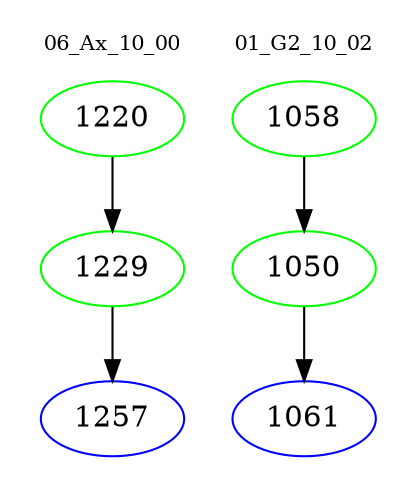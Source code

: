 digraph{
subgraph cluster_0 {
color = white
label = "06_Ax_10_00";
fontsize=10;
T0_1220 [label="1220", color="green"]
T0_1220 -> T0_1229 [color="black"]
T0_1229 [label="1229", color="green"]
T0_1229 -> T0_1257 [color="black"]
T0_1257 [label="1257", color="blue"]
}
subgraph cluster_1 {
color = white
label = "01_G2_10_02";
fontsize=10;
T1_1058 [label="1058", color="green"]
T1_1058 -> T1_1050 [color="black"]
T1_1050 [label="1050", color="green"]
T1_1050 -> T1_1061 [color="black"]
T1_1061 [label="1061", color="blue"]
}
}
